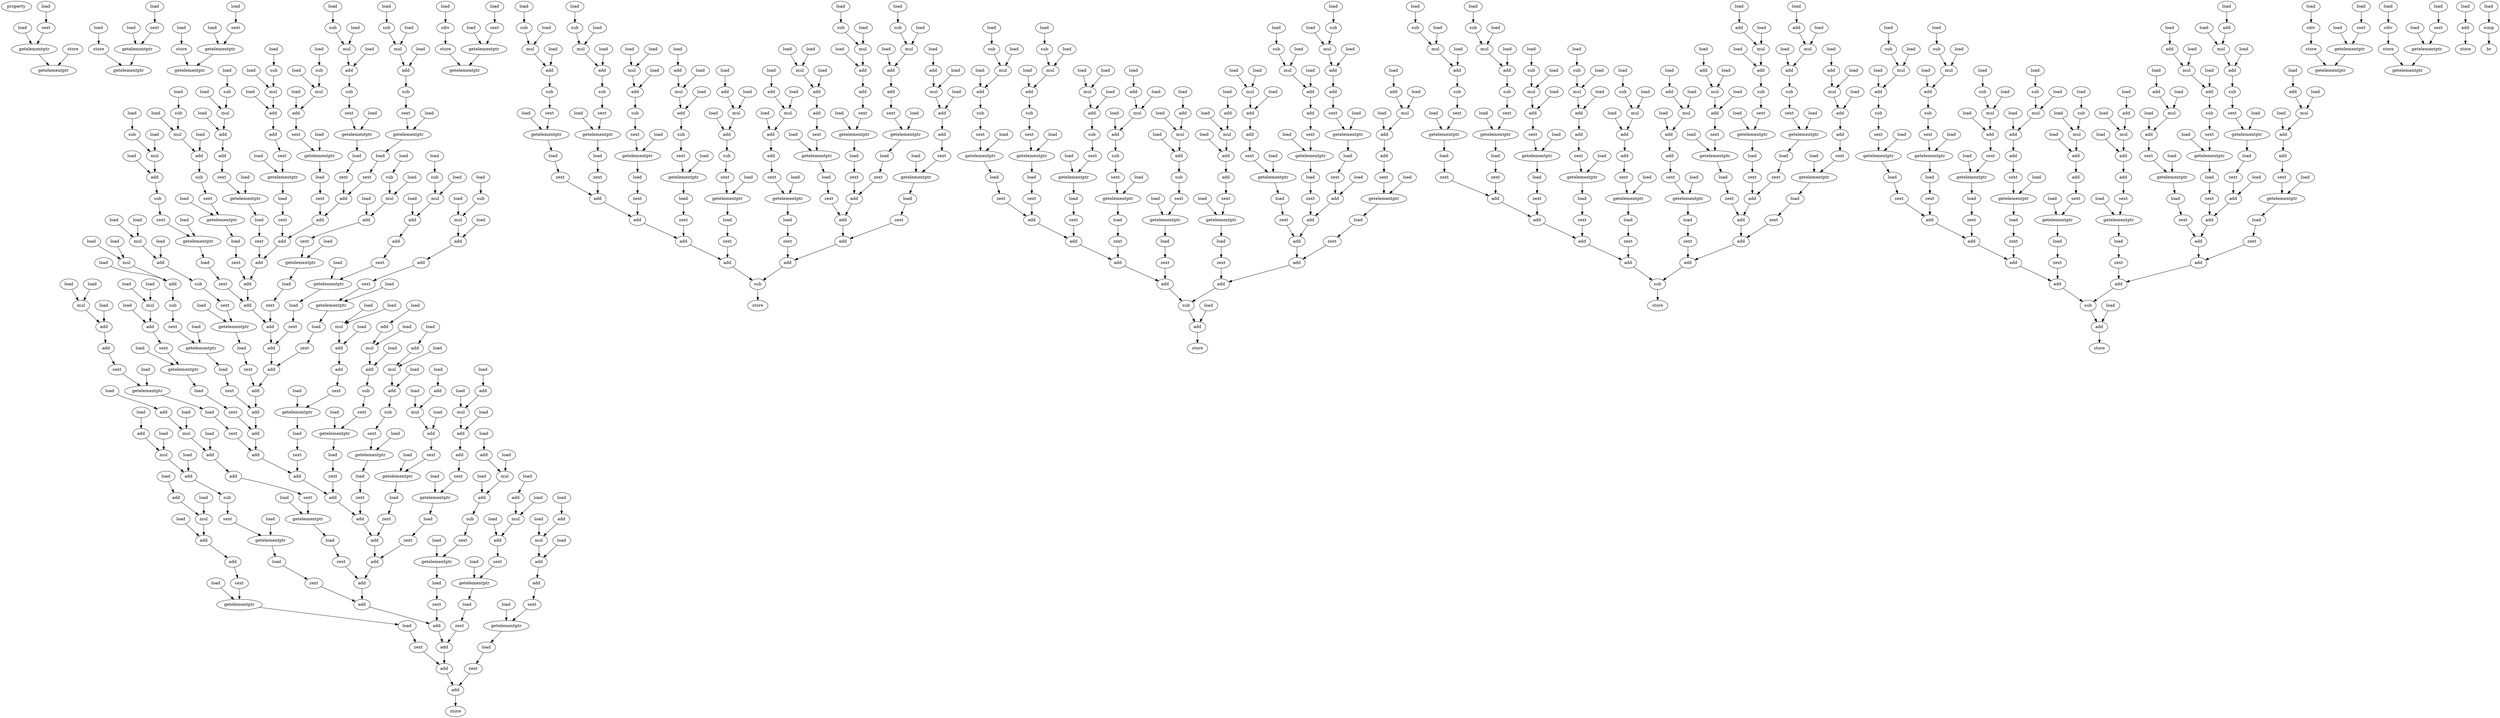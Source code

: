 digraph "DFG for'susan_corners_quick' function, BB 100" {
    node [fontcolor=black]
    property [mul=2,lf=1.5]
    0 [ label = load ];
    1 [ label = load ];
    2 [ label = sext ];
    1 -> 2 [name = 0];
    3 [ label = getelementptr ];
    0 -> 3 [name = 0];
    2 -> 3 [name = 1];
    4 [ label = getelementptr ];
    3 -> 4 [name = 0];
    5 [ label = store ];
    5 -> 4 [name = 1];
    6 [ label = load ];
    7 [ label = load ];
    8 [ label = load ];
    9 [ label = sext ];
    8 -> 9 [name = 0];
    10 [ label = getelementptr ];
    7 -> 10 [name = 0];
    9 -> 10 [name = 1];
    11 [ label = getelementptr ];
    10 -> 11 [name = 0];
    12 [ label = store ];
    6 -> 12 [name = 0];
    12 -> 11 [name = 1];
    13 [ label = load ];
    14 [ label = load ];
    15 [ label = load ];
    16 [ label = sext ];
    15 -> 16 [name = 0];
    17 [ label = getelementptr ];
    14 -> 17 [name = 0];
    16 -> 17 [name = 1];
    18 [ label = getelementptr ];
    17 -> 18 [name = 0];
    19 [ label = store ];
    13 -> 19 [name = 0];
    19 -> 18 [name = 1];
    20 [ label = load ];
    21 [ label = load ];
    22 [ label = sub ];
    21 -> 22 [name = 0];
    23 [ label = load ];
    24 [ label = mul ];
    22 -> 24 [name = 0];
    23 -> 24 [name = 1];
    25 [ label = load ];
    26 [ label = add ];
    24 -> 26 [name = 0];
    25 -> 26 [name = 1];
    27 [ label = sub ];
    26 -> 27 [name = 0];
    28 [ label = sext ];
    27 -> 28 [name = 0];
    29 [ label = getelementptr ];
    20 -> 29 [name = 0];
    28 -> 29 [name = 1];
    30 [ label = load ];
    29 -> 30 [name = 0];
    31 [ label = zext ];
    30 -> 31 [name = 0];
    32 [ label = load ];
    33 [ label = load ];
    34 [ label = sub ];
    33 -> 34 [name = 0];
    35 [ label = load ];
    36 [ label = mul ];
    34 -> 36 [name = 0];
    35 -> 36 [name = 1];
    37 [ label = load ];
    38 [ label = add ];
    36 -> 38 [name = 0];
    37 -> 38 [name = 1];
    39 [ label = sub ];
    38 -> 39 [name = 0];
    40 [ label = sext ];
    39 -> 40 [name = 0];
    41 [ label = getelementptr ];
    32 -> 41 [name = 0];
    40 -> 41 [name = 1];
    42 [ label = load ];
    41 -> 42 [name = 0];
    43 [ label = zext ];
    42 -> 43 [name = 0];
    44 [ label = add ];
    31 -> 44 [name = 0];
    43 -> 44 [name = 1];
    45 [ label = load ];
    46 [ label = load ];
    47 [ label = sub ];
    46 -> 47 [name = 0];
    48 [ label = load ];
    49 [ label = mul ];
    47 -> 49 [name = 0];
    48 -> 49 [name = 1];
    50 [ label = load ];
    51 [ label = add ];
    49 -> 51 [name = 0];
    50 -> 51 [name = 1];
    52 [ label = sext ];
    51 -> 52 [name = 0];
    53 [ label = getelementptr ];
    45 -> 53 [name = 0];
    52 -> 53 [name = 1];
    54 [ label = load ];
    53 -> 54 [name = 0];
    55 [ label = zext ];
    54 -> 55 [name = 0];
    56 [ label = add ];
    44 -> 56 [name = 0];
    55 -> 56 [name = 1];
    57 [ label = load ];
    58 [ label = load ];
    59 [ label = sub ];
    58 -> 59 [name = 0];
    60 [ label = load ];
    61 [ label = mul ];
    59 -> 61 [name = 0];
    60 -> 61 [name = 1];
    62 [ label = load ];
    63 [ label = add ];
    61 -> 63 [name = 0];
    62 -> 63 [name = 1];
    64 [ label = add ];
    63 -> 64 [name = 0];
    65 [ label = sext ];
    64 -> 65 [name = 0];
    66 [ label = getelementptr ];
    57 -> 66 [name = 0];
    65 -> 66 [name = 1];
    67 [ label = load ];
    66 -> 67 [name = 0];
    68 [ label = zext ];
    67 -> 68 [name = 0];
    69 [ label = add ];
    56 -> 69 [name = 0];
    68 -> 69 [name = 1];
    70 [ label = load ];
    71 [ label = load ];
    72 [ label = sub ];
    71 -> 72 [name = 0];
    73 [ label = load ];
    74 [ label = mul ];
    72 -> 74 [name = 0];
    73 -> 74 [name = 1];
    75 [ label = load ];
    76 [ label = add ];
    74 -> 76 [name = 0];
    75 -> 76 [name = 1];
    77 [ label = add ];
    76 -> 77 [name = 0];
    78 [ label = sext ];
    77 -> 78 [name = 0];
    79 [ label = getelementptr ];
    70 -> 79 [name = 0];
    78 -> 79 [name = 1];
    80 [ label = load ];
    79 -> 80 [name = 0];
    81 [ label = zext ];
    80 -> 81 [name = 0];
    82 [ label = add ];
    69 -> 82 [name = 0];
    81 -> 82 [name = 1];
    83 [ label = load ];
    84 [ label = load ];
    85 [ label = sub ];
    84 -> 85 [name = 0];
    86 [ label = load ];
    87 [ label = mul ];
    85 -> 87 [name = 0];
    86 -> 87 [name = 1];
    88 [ label = load ];
    89 [ label = add ];
    87 -> 89 [name = 0];
    88 -> 89 [name = 1];
    90 [ label = sub ];
    89 -> 90 [name = 0];
    91 [ label = sext ];
    90 -> 91 [name = 0];
    92 [ label = getelementptr ];
    83 -> 92 [name = 0];
    91 -> 92 [name = 1];
    93 [ label = load ];
    92 -> 93 [name = 0];
    94 [ label = zext ];
    93 -> 94 [name = 0];
    95 [ label = add ];
    82 -> 95 [name = 0];
    94 -> 95 [name = 1];
    96 [ label = load ];
    97 [ label = load ];
    98 [ label = sub ];
    97 -> 98 [name = 0];
    99 [ label = load ];
    100 [ label = mul ];
    98 -> 100 [name = 0];
    99 -> 100 [name = 1];
    101 [ label = load ];
    102 [ label = add ];
    100 -> 102 [name = 0];
    101 -> 102 [name = 1];
    103 [ label = sub ];
    102 -> 103 [name = 0];
    104 [ label = sext ];
    103 -> 104 [name = 0];
    105 [ label = getelementptr ];
    96 -> 105 [name = 0];
    104 -> 105 [name = 1];
    106 [ label = load ];
    105 -> 106 [name = 0];
    107 [ label = zext ];
    106 -> 107 [name = 0];
    108 [ label = add ];
    95 -> 108 [name = 0];
    107 -> 108 [name = 1];
    109 [ label = load ];
    110 [ label = load ];
    111 [ label = sub ];
    110 -> 111 [name = 0];
    112 [ label = load ];
    113 [ label = mul ];
    111 -> 113 [name = 0];
    112 -> 113 [name = 1];
    114 [ label = load ];
    115 [ label = add ];
    113 -> 115 [name = 0];
    114 -> 115 [name = 1];
    116 [ label = sext ];
    115 -> 116 [name = 0];
    117 [ label = getelementptr ];
    109 -> 117 [name = 0];
    116 -> 117 [name = 1];
    118 [ label = load ];
    117 -> 118 [name = 0];
    119 [ label = zext ];
    118 -> 119 [name = 0];
    120 [ label = add ];
    108 -> 120 [name = 0];
    119 -> 120 [name = 1];
    121 [ label = load ];
    122 [ label = load ];
    123 [ label = sub ];
    122 -> 123 [name = 0];
    124 [ label = load ];
    125 [ label = mul ];
    123 -> 125 [name = 0];
    124 -> 125 [name = 1];
    126 [ label = load ];
    127 [ label = add ];
    125 -> 127 [name = 0];
    126 -> 127 [name = 1];
    128 [ label = add ];
    127 -> 128 [name = 0];
    129 [ label = sext ];
    128 -> 129 [name = 0];
    130 [ label = getelementptr ];
    121 -> 130 [name = 0];
    129 -> 130 [name = 1];
    131 [ label = load ];
    130 -> 131 [name = 0];
    132 [ label = zext ];
    131 -> 132 [name = 0];
    133 [ label = add ];
    120 -> 133 [name = 0];
    132 -> 133 [name = 1];
    134 [ label = load ];
    135 [ label = load ];
    136 [ label = sub ];
    135 -> 136 [name = 0];
    137 [ label = load ];
    138 [ label = mul ];
    136 -> 138 [name = 0];
    137 -> 138 [name = 1];
    139 [ label = load ];
    140 [ label = add ];
    138 -> 140 [name = 0];
    139 -> 140 [name = 1];
    141 [ label = add ];
    140 -> 141 [name = 0];
    142 [ label = sext ];
    141 -> 142 [name = 0];
    143 [ label = getelementptr ];
    134 -> 143 [name = 0];
    142 -> 143 [name = 1];
    144 [ label = load ];
    143 -> 144 [name = 0];
    145 [ label = zext ];
    144 -> 145 [name = 0];
    146 [ label = add ];
    133 -> 146 [name = 0];
    145 -> 146 [name = 1];
    147 [ label = load ];
    148 [ label = load ];
    149 [ label = load ];
    150 [ label = mul ];
    148 -> 150 [name = 0];
    149 -> 150 [name = 1];
    151 [ label = load ];
    152 [ label = add ];
    150 -> 152 [name = 0];
    151 -> 152 [name = 1];
    153 [ label = sub ];
    152 -> 153 [name = 0];
    154 [ label = sext ];
    153 -> 154 [name = 0];
    155 [ label = getelementptr ];
    147 -> 155 [name = 0];
    154 -> 155 [name = 1];
    156 [ label = load ];
    155 -> 156 [name = 0];
    157 [ label = zext ];
    156 -> 157 [name = 0];
    158 [ label = add ];
    146 -> 158 [name = 0];
    157 -> 158 [name = 1];
    159 [ label = load ];
    160 [ label = load ];
    161 [ label = load ];
    162 [ label = mul ];
    160 -> 162 [name = 0];
    161 -> 162 [name = 1];
    163 [ label = load ];
    164 [ label = add ];
    162 -> 164 [name = 0];
    163 -> 164 [name = 1];
    165 [ label = sub ];
    164 -> 165 [name = 0];
    166 [ label = sext ];
    165 -> 166 [name = 0];
    167 [ label = getelementptr ];
    159 -> 167 [name = 0];
    166 -> 167 [name = 1];
    168 [ label = load ];
    167 -> 168 [name = 0];
    169 [ label = zext ];
    168 -> 169 [name = 0];
    170 [ label = add ];
    158 -> 170 [name = 0];
    169 -> 170 [name = 1];
    171 [ label = load ];
    172 [ label = load ];
    173 [ label = load ];
    174 [ label = mul ];
    172 -> 174 [name = 0];
    173 -> 174 [name = 1];
    175 [ label = load ];
    176 [ label = add ];
    174 -> 176 [name = 0];
    175 -> 176 [name = 1];
    177 [ label = sext ];
    176 -> 177 [name = 0];
    178 [ label = getelementptr ];
    171 -> 178 [name = 0];
    177 -> 178 [name = 1];
    179 [ label = load ];
    178 -> 179 [name = 0];
    180 [ label = zext ];
    179 -> 180 [name = 0];
    181 [ label = add ];
    170 -> 181 [name = 0];
    180 -> 181 [name = 1];
    182 [ label = load ];
    183 [ label = load ];
    184 [ label = load ];
    185 [ label = mul ];
    183 -> 185 [name = 0];
    184 -> 185 [name = 1];
    186 [ label = load ];
    187 [ label = add ];
    185 -> 187 [name = 0];
    186 -> 187 [name = 1];
    188 [ label = add ];
    187 -> 188 [name = 0];
    189 [ label = sext ];
    188 -> 189 [name = 0];
    190 [ label = getelementptr ];
    182 -> 190 [name = 0];
    189 -> 190 [name = 1];
    191 [ label = load ];
    190 -> 191 [name = 0];
    192 [ label = zext ];
    191 -> 192 [name = 0];
    193 [ label = add ];
    181 -> 193 [name = 0];
    192 -> 193 [name = 1];
    194 [ label = load ];
    195 [ label = load ];
    196 [ label = load ];
    197 [ label = mul ];
    195 -> 197 [name = 0];
    196 -> 197 [name = 1];
    198 [ label = load ];
    199 [ label = add ];
    197 -> 199 [name = 0];
    198 -> 199 [name = 1];
    200 [ label = add ];
    199 -> 200 [name = 0];
    201 [ label = sext ];
    200 -> 201 [name = 0];
    202 [ label = getelementptr ];
    194 -> 202 [name = 0];
    201 -> 202 [name = 1];
    203 [ label = load ];
    202 -> 203 [name = 0];
    204 [ label = zext ];
    203 -> 204 [name = 0];
    205 [ label = add ];
    193 -> 205 [name = 0];
    204 -> 205 [name = 1];
    206 [ label = load ];
    207 [ label = load ];
    208 [ label = add ];
    207 -> 208 [name = 0];
    209 [ label = load ];
    210 [ label = mul ];
    208 -> 210 [name = 0];
    209 -> 210 [name = 1];
    211 [ label = load ];
    212 [ label = add ];
    210 -> 212 [name = 0];
    211 -> 212 [name = 1];
    213 [ label = sub ];
    212 -> 213 [name = 0];
    214 [ label = sext ];
    213 -> 214 [name = 0];
    215 [ label = getelementptr ];
    206 -> 215 [name = 0];
    214 -> 215 [name = 1];
    216 [ label = load ];
    215 -> 216 [name = 0];
    217 [ label = zext ];
    216 -> 217 [name = 0];
    218 [ label = add ];
    205 -> 218 [name = 0];
    217 -> 218 [name = 1];
    219 [ label = load ];
    220 [ label = load ];
    221 [ label = add ];
    220 -> 221 [name = 0];
    222 [ label = load ];
    223 [ label = mul ];
    221 -> 223 [name = 0];
    222 -> 223 [name = 1];
    224 [ label = load ];
    225 [ label = add ];
    223 -> 225 [name = 0];
    224 -> 225 [name = 1];
    226 [ label = sub ];
    225 -> 226 [name = 0];
    227 [ label = sext ];
    226 -> 227 [name = 0];
    228 [ label = getelementptr ];
    219 -> 228 [name = 0];
    227 -> 228 [name = 1];
    229 [ label = load ];
    228 -> 229 [name = 0];
    230 [ label = zext ];
    229 -> 230 [name = 0];
    231 [ label = add ];
    218 -> 231 [name = 0];
    230 -> 231 [name = 1];
    232 [ label = load ];
    233 [ label = load ];
    234 [ label = add ];
    233 -> 234 [name = 0];
    235 [ label = load ];
    236 [ label = mul ];
    234 -> 236 [name = 0];
    235 -> 236 [name = 1];
    237 [ label = load ];
    238 [ label = add ];
    236 -> 238 [name = 0];
    237 -> 238 [name = 1];
    239 [ label = sext ];
    238 -> 239 [name = 0];
    240 [ label = getelementptr ];
    232 -> 240 [name = 0];
    239 -> 240 [name = 1];
    241 [ label = load ];
    240 -> 241 [name = 0];
    242 [ label = zext ];
    241 -> 242 [name = 0];
    243 [ label = add ];
    231 -> 243 [name = 0];
    242 -> 243 [name = 1];
    244 [ label = load ];
    245 [ label = load ];
    246 [ label = add ];
    245 -> 246 [name = 0];
    247 [ label = load ];
    248 [ label = mul ];
    246 -> 248 [name = 0];
    247 -> 248 [name = 1];
    249 [ label = load ];
    250 [ label = add ];
    248 -> 250 [name = 0];
    249 -> 250 [name = 1];
    251 [ label = add ];
    250 -> 251 [name = 0];
    252 [ label = sext ];
    251 -> 252 [name = 0];
    253 [ label = getelementptr ];
    244 -> 253 [name = 0];
    252 -> 253 [name = 1];
    254 [ label = load ];
    253 -> 254 [name = 0];
    255 [ label = zext ];
    254 -> 255 [name = 0];
    256 [ label = add ];
    243 -> 256 [name = 0];
    255 -> 256 [name = 1];
    257 [ label = load ];
    258 [ label = load ];
    259 [ label = add ];
    258 -> 259 [name = 0];
    260 [ label = load ];
    261 [ label = mul ];
    259 -> 261 [name = 0];
    260 -> 261 [name = 1];
    262 [ label = load ];
    263 [ label = add ];
    261 -> 263 [name = 0];
    262 -> 263 [name = 1];
    264 [ label = add ];
    263 -> 264 [name = 0];
    265 [ label = sext ];
    264 -> 265 [name = 0];
    266 [ label = getelementptr ];
    257 -> 266 [name = 0];
    265 -> 266 [name = 1];
    267 [ label = load ];
    266 -> 267 [name = 0];
    268 [ label = zext ];
    267 -> 268 [name = 0];
    269 [ label = add ];
    256 -> 269 [name = 0];
    268 -> 269 [name = 1];
    270 [ label = load ];
    271 [ label = load ];
    272 [ label = add ];
    271 -> 272 [name = 0];
    273 [ label = load ];
    274 [ label = mul ];
    272 -> 274 [name = 0];
    273 -> 274 [name = 1];
    275 [ label = load ];
    276 [ label = add ];
    274 -> 276 [name = 0];
    275 -> 276 [name = 1];
    277 [ label = sub ];
    276 -> 277 [name = 0];
    278 [ label = sext ];
    277 -> 278 [name = 0];
    279 [ label = getelementptr ];
    270 -> 279 [name = 0];
    278 -> 279 [name = 1];
    280 [ label = load ];
    279 -> 280 [name = 0];
    281 [ label = zext ];
    280 -> 281 [name = 0];
    282 [ label = add ];
    269 -> 282 [name = 0];
    281 -> 282 [name = 1];
    283 [ label = load ];
    284 [ label = load ];
    285 [ label = add ];
    284 -> 285 [name = 0];
    286 [ label = load ];
    287 [ label = mul ];
    285 -> 287 [name = 0];
    286 -> 287 [name = 1];
    288 [ label = load ];
    289 [ label = add ];
    287 -> 289 [name = 0];
    288 -> 289 [name = 1];
    290 [ label = sub ];
    289 -> 290 [name = 0];
    291 [ label = sext ];
    290 -> 291 [name = 0];
    292 [ label = getelementptr ];
    283 -> 292 [name = 0];
    291 -> 292 [name = 1];
    293 [ label = load ];
    292 -> 293 [name = 0];
    294 [ label = zext ];
    293 -> 294 [name = 0];
    295 [ label = add ];
    282 -> 295 [name = 0];
    294 -> 295 [name = 1];
    296 [ label = load ];
    297 [ label = load ];
    298 [ label = add ];
    297 -> 298 [name = 0];
    299 [ label = load ];
    300 [ label = mul ];
    298 -> 300 [name = 0];
    299 -> 300 [name = 1];
    301 [ label = load ];
    302 [ label = add ];
    300 -> 302 [name = 0];
    301 -> 302 [name = 1];
    303 [ label = sext ];
    302 -> 303 [name = 0];
    304 [ label = getelementptr ];
    296 -> 304 [name = 0];
    303 -> 304 [name = 1];
    305 [ label = load ];
    304 -> 305 [name = 0];
    306 [ label = zext ];
    305 -> 306 [name = 0];
    307 [ label = add ];
    295 -> 307 [name = 0];
    306 -> 307 [name = 1];
    308 [ label = load ];
    309 [ label = load ];
    310 [ label = add ];
    309 -> 310 [name = 0];
    311 [ label = load ];
    312 [ label = mul ];
    310 -> 312 [name = 0];
    311 -> 312 [name = 1];
    313 [ label = load ];
    314 [ label = add ];
    312 -> 314 [name = 0];
    313 -> 314 [name = 1];
    315 [ label = add ];
    314 -> 315 [name = 0];
    316 [ label = sext ];
    315 -> 316 [name = 0];
    317 [ label = getelementptr ];
    308 -> 317 [name = 0];
    316 -> 317 [name = 1];
    318 [ label = load ];
    317 -> 318 [name = 0];
    319 [ label = zext ];
    318 -> 319 [name = 0];
    320 [ label = add ];
    307 -> 320 [name = 0];
    319 -> 320 [name = 1];
    321 [ label = load ];
    322 [ label = load ];
    323 [ label = add ];
    322 -> 323 [name = 0];
    324 [ label = load ];
    325 [ label = mul ];
    323 -> 325 [name = 0];
    324 -> 325 [name = 1];
    326 [ label = load ];
    327 [ label = add ];
    325 -> 327 [name = 0];
    326 -> 327 [name = 1];
    328 [ label = add ];
    327 -> 328 [name = 0];
    329 [ label = sext ];
    328 -> 329 [name = 0];
    330 [ label = getelementptr ];
    321 -> 330 [name = 0];
    329 -> 330 [name = 1];
    331 [ label = load ];
    330 -> 331 [name = 0];
    332 [ label = zext ];
    331 -> 332 [name = 0];
    333 [ label = add ];
    320 -> 333 [name = 0];
    332 -> 333 [name = 1];
    334 [ label = store ];
    333 -> 334 [name = 0];
    335 [ label = load ];
    336 [ label = sdiv ];
    335 -> 336 [name = 0];
    337 [ label = load ];
    338 [ label = load ];
    339 [ label = sext ];
    338 -> 339 [name = 0];
    340 [ label = getelementptr ];
    337 -> 340 [name = 0];
    339 -> 340 [name = 1];
    341 [ label = getelementptr ];
    340 -> 341 [name = 0];
    342 [ label = store ];
    336 -> 342 [name = 0];
    342 -> 341 [name = 1];
    343 [ label = load ];
    344 [ label = load ];
    345 [ label = sub ];
    344 -> 345 [name = 0];
    346 [ label = load ];
    347 [ label = mul ];
    345 -> 347 [name = 0];
    346 -> 347 [name = 1];
    348 [ label = load ];
    349 [ label = add ];
    347 -> 349 [name = 0];
    348 -> 349 [name = 1];
    350 [ label = add ];
    349 -> 350 [name = 0];
    351 [ label = sext ];
    350 -> 351 [name = 0];
    352 [ label = getelementptr ];
    343 -> 352 [name = 0];
    351 -> 352 [name = 1];
    353 [ label = load ];
    352 -> 353 [name = 0];
    354 [ label = zext ];
    353 -> 354 [name = 0];
    355 [ label = load ];
    356 [ label = load ];
    357 [ label = sub ];
    356 -> 357 [name = 0];
    358 [ label = load ];
    359 [ label = mul ];
    357 -> 359 [name = 0];
    358 -> 359 [name = 1];
    360 [ label = load ];
    361 [ label = add ];
    359 -> 361 [name = 0];
    360 -> 361 [name = 1];
    362 [ label = add ];
    361 -> 362 [name = 0];
    363 [ label = sext ];
    362 -> 363 [name = 0];
    364 [ label = getelementptr ];
    355 -> 364 [name = 0];
    363 -> 364 [name = 1];
    365 [ label = load ];
    364 -> 365 [name = 0];
    366 [ label = zext ];
    365 -> 366 [name = 0];
    367 [ label = add ];
    354 -> 367 [name = 0];
    366 -> 367 [name = 1];
    368 [ label = load ];
    369 [ label = load ];
    370 [ label = load ];
    371 [ label = mul ];
    369 -> 371 [name = 0];
    370 -> 371 [name = 1];
    372 [ label = load ];
    373 [ label = add ];
    371 -> 373 [name = 0];
    372 -> 373 [name = 1];
    374 [ label = add ];
    373 -> 374 [name = 0];
    375 [ label = sext ];
    374 -> 375 [name = 0];
    376 [ label = getelementptr ];
    368 -> 376 [name = 0];
    375 -> 376 [name = 1];
    377 [ label = load ];
    376 -> 377 [name = 0];
    378 [ label = zext ];
    377 -> 378 [name = 0];
    379 [ label = add ];
    367 -> 379 [name = 0];
    378 -> 379 [name = 1];
    380 [ label = load ];
    381 [ label = load ];
    382 [ label = add ];
    381 -> 382 [name = 0];
    383 [ label = load ];
    384 [ label = mul ];
    382 -> 384 [name = 0];
    383 -> 384 [name = 1];
    385 [ label = load ];
    386 [ label = add ];
    384 -> 386 [name = 0];
    385 -> 386 [name = 1];
    387 [ label = add ];
    386 -> 387 [name = 0];
    388 [ label = sext ];
    387 -> 388 [name = 0];
    389 [ label = getelementptr ];
    380 -> 389 [name = 0];
    388 -> 389 [name = 1];
    390 [ label = load ];
    389 -> 390 [name = 0];
    391 [ label = zext ];
    390 -> 391 [name = 0];
    392 [ label = add ];
    379 -> 392 [name = 0];
    391 -> 392 [name = 1];
    393 [ label = load ];
    394 [ label = load ];
    395 [ label = add ];
    394 -> 395 [name = 0];
    396 [ label = load ];
    397 [ label = mul ];
    395 -> 397 [name = 0];
    396 -> 397 [name = 1];
    398 [ label = load ];
    399 [ label = add ];
    397 -> 399 [name = 0];
    398 -> 399 [name = 1];
    400 [ label = add ];
    399 -> 400 [name = 0];
    401 [ label = sext ];
    400 -> 401 [name = 0];
    402 [ label = getelementptr ];
    393 -> 402 [name = 0];
    401 -> 402 [name = 1];
    403 [ label = load ];
    402 -> 403 [name = 0];
    404 [ label = zext ];
    403 -> 404 [name = 0];
    405 [ label = add ];
    392 -> 405 [name = 0];
    404 -> 405 [name = 1];
    406 [ label = load ];
    407 [ label = load ];
    408 [ label = sub ];
    407 -> 408 [name = 0];
    409 [ label = load ];
    410 [ label = mul ];
    408 -> 410 [name = 0];
    409 -> 410 [name = 1];
    411 [ label = load ];
    412 [ label = add ];
    410 -> 412 [name = 0];
    411 -> 412 [name = 1];
    413 [ label = sub ];
    412 -> 413 [name = 0];
    414 [ label = sext ];
    413 -> 414 [name = 0];
    415 [ label = getelementptr ];
    406 -> 415 [name = 0];
    414 -> 415 [name = 1];
    416 [ label = load ];
    415 -> 416 [name = 0];
    417 [ label = zext ];
    416 -> 417 [name = 0];
    418 [ label = load ];
    419 [ label = load ];
    420 [ label = sub ];
    419 -> 420 [name = 0];
    421 [ label = load ];
    422 [ label = mul ];
    420 -> 422 [name = 0];
    421 -> 422 [name = 1];
    423 [ label = load ];
    424 [ label = add ];
    422 -> 424 [name = 0];
    423 -> 424 [name = 1];
    425 [ label = sub ];
    424 -> 425 [name = 0];
    426 [ label = sext ];
    425 -> 426 [name = 0];
    427 [ label = getelementptr ];
    418 -> 427 [name = 0];
    426 -> 427 [name = 1];
    428 [ label = load ];
    427 -> 428 [name = 0];
    429 [ label = zext ];
    428 -> 429 [name = 0];
    430 [ label = add ];
    417 -> 430 [name = 0];
    429 -> 430 [name = 1];
    431 [ label = load ];
    432 [ label = load ];
    433 [ label = load ];
    434 [ label = mul ];
    432 -> 434 [name = 0];
    433 -> 434 [name = 1];
    435 [ label = load ];
    436 [ label = add ];
    434 -> 436 [name = 0];
    435 -> 436 [name = 1];
    437 [ label = sub ];
    436 -> 437 [name = 0];
    438 [ label = sext ];
    437 -> 438 [name = 0];
    439 [ label = getelementptr ];
    431 -> 439 [name = 0];
    438 -> 439 [name = 1];
    440 [ label = load ];
    439 -> 440 [name = 0];
    441 [ label = zext ];
    440 -> 441 [name = 0];
    442 [ label = add ];
    430 -> 442 [name = 0];
    441 -> 442 [name = 1];
    443 [ label = load ];
    444 [ label = load ];
    445 [ label = add ];
    444 -> 445 [name = 0];
    446 [ label = load ];
    447 [ label = mul ];
    445 -> 447 [name = 0];
    446 -> 447 [name = 1];
    448 [ label = load ];
    449 [ label = add ];
    447 -> 449 [name = 0];
    448 -> 449 [name = 1];
    450 [ label = sub ];
    449 -> 450 [name = 0];
    451 [ label = sext ];
    450 -> 451 [name = 0];
    452 [ label = getelementptr ];
    443 -> 452 [name = 0];
    451 -> 452 [name = 1];
    453 [ label = load ];
    452 -> 453 [name = 0];
    454 [ label = zext ];
    453 -> 454 [name = 0];
    455 [ label = add ];
    442 -> 455 [name = 0];
    454 -> 455 [name = 1];
    456 [ label = load ];
    457 [ label = load ];
    458 [ label = add ];
    457 -> 458 [name = 0];
    459 [ label = load ];
    460 [ label = mul ];
    458 -> 460 [name = 0];
    459 -> 460 [name = 1];
    461 [ label = load ];
    462 [ label = add ];
    460 -> 462 [name = 0];
    461 -> 462 [name = 1];
    463 [ label = sub ];
    462 -> 463 [name = 0];
    464 [ label = sext ];
    463 -> 464 [name = 0];
    465 [ label = getelementptr ];
    456 -> 465 [name = 0];
    464 -> 465 [name = 1];
    466 [ label = load ];
    465 -> 466 [name = 0];
    467 [ label = zext ];
    466 -> 467 [name = 0];
    468 [ label = add ];
    455 -> 468 [name = 0];
    467 -> 468 [name = 1];
    469 [ label = sub ];
    405 -> 469 [name = 0];
    468 -> 469 [name = 1];
    470 [ label = store ];
    469 -> 470 [name = 0];
    471 [ label = load ];
    472 [ label = load ];
    473 [ label = load ];
    474 [ label = sub ];
    473 -> 474 [name = 0];
    475 [ label = load ];
    476 [ label = mul ];
    474 -> 476 [name = 0];
    475 -> 476 [name = 1];
    477 [ label = load ];
    478 [ label = add ];
    476 -> 478 [name = 0];
    477 -> 478 [name = 1];
    479 [ label = add ];
    478 -> 479 [name = 0];
    480 [ label = sext ];
    479 -> 480 [name = 0];
    481 [ label = getelementptr ];
    472 -> 481 [name = 0];
    480 -> 481 [name = 1];
    482 [ label = load ];
    481 -> 482 [name = 0];
    483 [ label = zext ];
    482 -> 483 [name = 0];
    484 [ label = add ];
    471 -> 484 [name = 0];
    483 -> 484 [name = 1];
    485 [ label = load ];
    486 [ label = load ];
    487 [ label = sub ];
    486 -> 487 [name = 0];
    488 [ label = load ];
    489 [ label = mul ];
    487 -> 489 [name = 0];
    488 -> 489 [name = 1];
    490 [ label = load ];
    491 [ label = add ];
    489 -> 491 [name = 0];
    490 -> 491 [name = 1];
    492 [ label = add ];
    491 -> 492 [name = 0];
    493 [ label = sext ];
    492 -> 493 [name = 0];
    494 [ label = getelementptr ];
    485 -> 494 [name = 0];
    493 -> 494 [name = 1];
    495 [ label = load ];
    494 -> 495 [name = 0];
    496 [ label = zext ];
    495 -> 496 [name = 0];
    497 [ label = add ];
    484 -> 497 [name = 0];
    496 -> 497 [name = 1];
    498 [ label = load ];
    499 [ label = load ];
    500 [ label = load ];
    501 [ label = mul ];
    499 -> 501 [name = 0];
    500 -> 501 [name = 1];
    502 [ label = load ];
    503 [ label = add ];
    501 -> 503 [name = 0];
    502 -> 503 [name = 1];
    504 [ label = add ];
    503 -> 504 [name = 0];
    505 [ label = sext ];
    504 -> 505 [name = 0];
    506 [ label = getelementptr ];
    498 -> 506 [name = 0];
    505 -> 506 [name = 1];
    507 [ label = load ];
    506 -> 507 [name = 0];
    508 [ label = zext ];
    507 -> 508 [name = 0];
    509 [ label = add ];
    497 -> 509 [name = 0];
    508 -> 509 [name = 1];
    510 [ label = load ];
    511 [ label = load ];
    512 [ label = add ];
    511 -> 512 [name = 0];
    513 [ label = load ];
    514 [ label = mul ];
    512 -> 514 [name = 0];
    513 -> 514 [name = 1];
    515 [ label = load ];
    516 [ label = add ];
    514 -> 516 [name = 0];
    515 -> 516 [name = 1];
    517 [ label = add ];
    516 -> 517 [name = 0];
    518 [ label = sext ];
    517 -> 518 [name = 0];
    519 [ label = getelementptr ];
    510 -> 519 [name = 0];
    518 -> 519 [name = 1];
    520 [ label = load ];
    519 -> 520 [name = 0];
    521 [ label = zext ];
    520 -> 521 [name = 0];
    522 [ label = add ];
    509 -> 522 [name = 0];
    521 -> 522 [name = 1];
    523 [ label = load ];
    524 [ label = load ];
    525 [ label = add ];
    524 -> 525 [name = 0];
    526 [ label = load ];
    527 [ label = mul ];
    525 -> 527 [name = 0];
    526 -> 527 [name = 1];
    528 [ label = load ];
    529 [ label = add ];
    527 -> 529 [name = 0];
    528 -> 529 [name = 1];
    530 [ label = add ];
    529 -> 530 [name = 0];
    531 [ label = sext ];
    530 -> 531 [name = 0];
    532 [ label = getelementptr ];
    523 -> 532 [name = 0];
    531 -> 532 [name = 1];
    533 [ label = load ];
    532 -> 533 [name = 0];
    534 [ label = zext ];
    533 -> 534 [name = 0];
    535 [ label = add ];
    522 -> 535 [name = 0];
    534 -> 535 [name = 1];
    536 [ label = load ];
    537 [ label = load ];
    538 [ label = sub ];
    537 -> 538 [name = 0];
    539 [ label = load ];
    540 [ label = mul ];
    538 -> 540 [name = 0];
    539 -> 540 [name = 1];
    541 [ label = load ];
    542 [ label = add ];
    540 -> 542 [name = 0];
    541 -> 542 [name = 1];
    543 [ label = sub ];
    542 -> 543 [name = 0];
    544 [ label = sext ];
    543 -> 544 [name = 0];
    545 [ label = getelementptr ];
    536 -> 545 [name = 0];
    544 -> 545 [name = 1];
    546 [ label = load ];
    545 -> 546 [name = 0];
    547 [ label = zext ];
    546 -> 547 [name = 0];
    548 [ label = load ];
    549 [ label = load ];
    550 [ label = sub ];
    549 -> 550 [name = 0];
    551 [ label = load ];
    552 [ label = mul ];
    550 -> 552 [name = 0];
    551 -> 552 [name = 1];
    553 [ label = load ];
    554 [ label = add ];
    552 -> 554 [name = 0];
    553 -> 554 [name = 1];
    555 [ label = sub ];
    554 -> 555 [name = 0];
    556 [ label = sext ];
    555 -> 556 [name = 0];
    557 [ label = getelementptr ];
    548 -> 557 [name = 0];
    556 -> 557 [name = 1];
    558 [ label = load ];
    557 -> 558 [name = 0];
    559 [ label = zext ];
    558 -> 559 [name = 0];
    560 [ label = add ];
    547 -> 560 [name = 0];
    559 -> 560 [name = 1];
    561 [ label = load ];
    562 [ label = load ];
    563 [ label = load ];
    564 [ label = mul ];
    562 -> 564 [name = 0];
    563 -> 564 [name = 1];
    565 [ label = load ];
    566 [ label = add ];
    564 -> 566 [name = 0];
    565 -> 566 [name = 1];
    567 [ label = sub ];
    566 -> 567 [name = 0];
    568 [ label = sext ];
    567 -> 568 [name = 0];
    569 [ label = getelementptr ];
    561 -> 569 [name = 0];
    568 -> 569 [name = 1];
    570 [ label = load ];
    569 -> 570 [name = 0];
    571 [ label = zext ];
    570 -> 571 [name = 0];
    572 [ label = add ];
    560 -> 572 [name = 0];
    571 -> 572 [name = 1];
    573 [ label = load ];
    574 [ label = load ];
    575 [ label = add ];
    574 -> 575 [name = 0];
    576 [ label = load ];
    577 [ label = mul ];
    575 -> 577 [name = 0];
    576 -> 577 [name = 1];
    578 [ label = load ];
    579 [ label = add ];
    577 -> 579 [name = 0];
    578 -> 579 [name = 1];
    580 [ label = sub ];
    579 -> 580 [name = 0];
    581 [ label = sext ];
    580 -> 581 [name = 0];
    582 [ label = getelementptr ];
    573 -> 582 [name = 0];
    581 -> 582 [name = 1];
    583 [ label = load ];
    582 -> 583 [name = 0];
    584 [ label = zext ];
    583 -> 584 [name = 0];
    585 [ label = add ];
    572 -> 585 [name = 0];
    584 -> 585 [name = 1];
    586 [ label = load ];
    587 [ label = load ];
    588 [ label = add ];
    587 -> 588 [name = 0];
    589 [ label = load ];
    590 [ label = mul ];
    588 -> 590 [name = 0];
    589 -> 590 [name = 1];
    591 [ label = load ];
    592 [ label = add ];
    590 -> 592 [name = 0];
    591 -> 592 [name = 1];
    593 [ label = sub ];
    592 -> 593 [name = 0];
    594 [ label = sext ];
    593 -> 594 [name = 0];
    595 [ label = getelementptr ];
    586 -> 595 [name = 0];
    594 -> 595 [name = 1];
    596 [ label = load ];
    595 -> 596 [name = 0];
    597 [ label = zext ];
    596 -> 597 [name = 0];
    598 [ label = add ];
    585 -> 598 [name = 0];
    597 -> 598 [name = 1];
    599 [ label = sub ];
    535 -> 599 [name = 0];
    598 -> 599 [name = 1];
    600 [ label = load ];
    601 [ label = add ];
    600 -> 601 [name = 0];
    599 -> 601 [name = 1];
    602 [ label = store ];
    601 -> 602 [name = 0];
    603 [ label = load ];
    604 [ label = load ];
    605 [ label = add ];
    604 -> 605 [name = 0];
    606 [ label = load ];
    607 [ label = mul ];
    605 -> 607 [name = 0];
    606 -> 607 [name = 1];
    608 [ label = load ];
    609 [ label = add ];
    607 -> 609 [name = 0];
    608 -> 609 [name = 1];
    610 [ label = sub ];
    609 -> 610 [name = 0];
    611 [ label = sext ];
    610 -> 611 [name = 0];
    612 [ label = getelementptr ];
    603 -> 612 [name = 0];
    611 -> 612 [name = 1];
    613 [ label = load ];
    612 -> 613 [name = 0];
    614 [ label = zext ];
    613 -> 614 [name = 0];
    615 [ label = load ];
    616 [ label = load ];
    617 [ label = add ];
    616 -> 617 [name = 0];
    618 [ label = load ];
    619 [ label = mul ];
    617 -> 619 [name = 0];
    618 -> 619 [name = 1];
    620 [ label = load ];
    621 [ label = add ];
    619 -> 621 [name = 0];
    620 -> 621 [name = 1];
    622 [ label = sub ];
    621 -> 622 [name = 0];
    623 [ label = sext ];
    622 -> 623 [name = 0];
    624 [ label = getelementptr ];
    615 -> 624 [name = 0];
    623 -> 624 [name = 1];
    625 [ label = load ];
    624 -> 625 [name = 0];
    626 [ label = zext ];
    625 -> 626 [name = 0];
    627 [ label = add ];
    614 -> 627 [name = 0];
    626 -> 627 [name = 1];
    628 [ label = load ];
    629 [ label = load ];
    630 [ label = add ];
    629 -> 630 [name = 0];
    631 [ label = load ];
    632 [ label = mul ];
    630 -> 632 [name = 0];
    631 -> 632 [name = 1];
    633 [ label = load ];
    634 [ label = add ];
    632 -> 634 [name = 0];
    633 -> 634 [name = 1];
    635 [ label = sext ];
    634 -> 635 [name = 0];
    636 [ label = getelementptr ];
    628 -> 636 [name = 0];
    635 -> 636 [name = 1];
    637 [ label = load ];
    636 -> 637 [name = 0];
    638 [ label = zext ];
    637 -> 638 [name = 0];
    639 [ label = add ];
    627 -> 639 [name = 0];
    638 -> 639 [name = 1];
    640 [ label = load ];
    641 [ label = load ];
    642 [ label = add ];
    641 -> 642 [name = 0];
    643 [ label = load ];
    644 [ label = mul ];
    642 -> 644 [name = 0];
    643 -> 644 [name = 1];
    645 [ label = load ];
    646 [ label = add ];
    644 -> 646 [name = 0];
    645 -> 646 [name = 1];
    647 [ label = add ];
    646 -> 647 [name = 0];
    648 [ label = sext ];
    647 -> 648 [name = 0];
    649 [ label = getelementptr ];
    640 -> 649 [name = 0];
    648 -> 649 [name = 1];
    650 [ label = load ];
    649 -> 650 [name = 0];
    651 [ label = zext ];
    650 -> 651 [name = 0];
    652 [ label = add ];
    639 -> 652 [name = 0];
    651 -> 652 [name = 1];
    653 [ label = load ];
    654 [ label = load ];
    655 [ label = add ];
    654 -> 655 [name = 0];
    656 [ label = load ];
    657 [ label = mul ];
    655 -> 657 [name = 0];
    656 -> 657 [name = 1];
    658 [ label = load ];
    659 [ label = add ];
    657 -> 659 [name = 0];
    658 -> 659 [name = 1];
    660 [ label = add ];
    659 -> 660 [name = 0];
    661 [ label = sext ];
    660 -> 661 [name = 0];
    662 [ label = getelementptr ];
    653 -> 662 [name = 0];
    661 -> 662 [name = 1];
    663 [ label = load ];
    662 -> 663 [name = 0];
    664 [ label = zext ];
    663 -> 664 [name = 0];
    665 [ label = add ];
    652 -> 665 [name = 0];
    664 -> 665 [name = 1];
    666 [ label = load ];
    667 [ label = load ];
    668 [ label = sub ];
    667 -> 668 [name = 0];
    669 [ label = load ];
    670 [ label = mul ];
    668 -> 670 [name = 0];
    669 -> 670 [name = 1];
    671 [ label = load ];
    672 [ label = add ];
    670 -> 672 [name = 0];
    671 -> 672 [name = 1];
    673 [ label = sub ];
    672 -> 673 [name = 0];
    674 [ label = sext ];
    673 -> 674 [name = 0];
    675 [ label = getelementptr ];
    666 -> 675 [name = 0];
    674 -> 675 [name = 1];
    676 [ label = load ];
    675 -> 676 [name = 0];
    677 [ label = zext ];
    676 -> 677 [name = 0];
    678 [ label = load ];
    679 [ label = load ];
    680 [ label = sub ];
    679 -> 680 [name = 0];
    681 [ label = load ];
    682 [ label = mul ];
    680 -> 682 [name = 0];
    681 -> 682 [name = 1];
    683 [ label = load ];
    684 [ label = add ];
    682 -> 684 [name = 0];
    683 -> 684 [name = 1];
    685 [ label = sub ];
    684 -> 685 [name = 0];
    686 [ label = sext ];
    685 -> 686 [name = 0];
    687 [ label = getelementptr ];
    678 -> 687 [name = 0];
    686 -> 687 [name = 1];
    688 [ label = load ];
    687 -> 688 [name = 0];
    689 [ label = zext ];
    688 -> 689 [name = 0];
    690 [ label = add ];
    677 -> 690 [name = 0];
    689 -> 690 [name = 1];
    691 [ label = load ];
    692 [ label = load ];
    693 [ label = sub ];
    692 -> 693 [name = 0];
    694 [ label = load ];
    695 [ label = mul ];
    693 -> 695 [name = 0];
    694 -> 695 [name = 1];
    696 [ label = load ];
    697 [ label = add ];
    695 -> 697 [name = 0];
    696 -> 697 [name = 1];
    698 [ label = sext ];
    697 -> 698 [name = 0];
    699 [ label = getelementptr ];
    691 -> 699 [name = 0];
    698 -> 699 [name = 1];
    700 [ label = load ];
    699 -> 700 [name = 0];
    701 [ label = zext ];
    700 -> 701 [name = 0];
    702 [ label = add ];
    690 -> 702 [name = 0];
    701 -> 702 [name = 1];
    703 [ label = load ];
    704 [ label = load ];
    705 [ label = sub ];
    704 -> 705 [name = 0];
    706 [ label = load ];
    707 [ label = mul ];
    705 -> 707 [name = 0];
    706 -> 707 [name = 1];
    708 [ label = load ];
    709 [ label = add ];
    707 -> 709 [name = 0];
    708 -> 709 [name = 1];
    710 [ label = add ];
    709 -> 710 [name = 0];
    711 [ label = sext ];
    710 -> 711 [name = 0];
    712 [ label = getelementptr ];
    703 -> 712 [name = 0];
    711 -> 712 [name = 1];
    713 [ label = load ];
    712 -> 713 [name = 0];
    714 [ label = zext ];
    713 -> 714 [name = 0];
    715 [ label = add ];
    702 -> 715 [name = 0];
    714 -> 715 [name = 1];
    716 [ label = load ];
    717 [ label = load ];
    718 [ label = sub ];
    717 -> 718 [name = 0];
    719 [ label = load ];
    720 [ label = mul ];
    718 -> 720 [name = 0];
    719 -> 720 [name = 1];
    721 [ label = load ];
    722 [ label = add ];
    720 -> 722 [name = 0];
    721 -> 722 [name = 1];
    723 [ label = add ];
    722 -> 723 [name = 0];
    724 [ label = sext ];
    723 -> 724 [name = 0];
    725 [ label = getelementptr ];
    716 -> 725 [name = 0];
    724 -> 725 [name = 1];
    726 [ label = load ];
    725 -> 726 [name = 0];
    727 [ label = zext ];
    726 -> 727 [name = 0];
    728 [ label = add ];
    715 -> 728 [name = 0];
    727 -> 728 [name = 1];
    729 [ label = sub ];
    665 -> 729 [name = 0];
    728 -> 729 [name = 1];
    730 [ label = store ];
    729 -> 730 [name = 0];
    731 [ label = load ];
    732 [ label = load ];
    733 [ label = load ];
    734 [ label = add ];
    733 -> 734 [name = 0];
    735 [ label = load ];
    736 [ label = mul ];
    734 -> 736 [name = 0];
    735 -> 736 [name = 1];
    737 [ label = load ];
    738 [ label = add ];
    736 -> 738 [name = 0];
    737 -> 738 [name = 1];
    739 [ label = sub ];
    738 -> 739 [name = 0];
    740 [ label = sext ];
    739 -> 740 [name = 0];
    741 [ label = getelementptr ];
    732 -> 741 [name = 0];
    740 -> 741 [name = 1];
    742 [ label = load ];
    741 -> 742 [name = 0];
    743 [ label = zext ];
    742 -> 743 [name = 0];
    744 [ label = add ];
    731 -> 744 [name = 0];
    743 -> 744 [name = 1];
    745 [ label = load ];
    746 [ label = load ];
    747 [ label = add ];
    746 -> 747 [name = 0];
    748 [ label = load ];
    749 [ label = mul ];
    747 -> 749 [name = 0];
    748 -> 749 [name = 1];
    750 [ label = load ];
    751 [ label = add ];
    749 -> 751 [name = 0];
    750 -> 751 [name = 1];
    752 [ label = sub ];
    751 -> 752 [name = 0];
    753 [ label = sext ];
    752 -> 753 [name = 0];
    754 [ label = getelementptr ];
    745 -> 754 [name = 0];
    753 -> 754 [name = 1];
    755 [ label = load ];
    754 -> 755 [name = 0];
    756 [ label = zext ];
    755 -> 756 [name = 0];
    757 [ label = add ];
    744 -> 757 [name = 0];
    756 -> 757 [name = 1];
    758 [ label = load ];
    759 [ label = load ];
    760 [ label = add ];
    759 -> 760 [name = 0];
    761 [ label = load ];
    762 [ label = mul ];
    760 -> 762 [name = 0];
    761 -> 762 [name = 1];
    763 [ label = load ];
    764 [ label = add ];
    762 -> 764 [name = 0];
    763 -> 764 [name = 1];
    765 [ label = sext ];
    764 -> 765 [name = 0];
    766 [ label = getelementptr ];
    758 -> 766 [name = 0];
    765 -> 766 [name = 1];
    767 [ label = load ];
    766 -> 767 [name = 0];
    768 [ label = zext ];
    767 -> 768 [name = 0];
    769 [ label = add ];
    757 -> 769 [name = 0];
    768 -> 769 [name = 1];
    770 [ label = load ];
    771 [ label = load ];
    772 [ label = add ];
    771 -> 772 [name = 0];
    773 [ label = load ];
    774 [ label = mul ];
    772 -> 774 [name = 0];
    773 -> 774 [name = 1];
    775 [ label = load ];
    776 [ label = add ];
    774 -> 776 [name = 0];
    775 -> 776 [name = 1];
    777 [ label = add ];
    776 -> 777 [name = 0];
    778 [ label = sext ];
    777 -> 778 [name = 0];
    779 [ label = getelementptr ];
    770 -> 779 [name = 0];
    778 -> 779 [name = 1];
    780 [ label = load ];
    779 -> 780 [name = 0];
    781 [ label = zext ];
    780 -> 781 [name = 0];
    782 [ label = add ];
    769 -> 782 [name = 0];
    781 -> 782 [name = 1];
    783 [ label = load ];
    784 [ label = load ];
    785 [ label = add ];
    784 -> 785 [name = 0];
    786 [ label = load ];
    787 [ label = mul ];
    785 -> 787 [name = 0];
    786 -> 787 [name = 1];
    788 [ label = load ];
    789 [ label = add ];
    787 -> 789 [name = 0];
    788 -> 789 [name = 1];
    790 [ label = add ];
    789 -> 790 [name = 0];
    791 [ label = sext ];
    790 -> 791 [name = 0];
    792 [ label = getelementptr ];
    783 -> 792 [name = 0];
    791 -> 792 [name = 1];
    793 [ label = load ];
    792 -> 793 [name = 0];
    794 [ label = zext ];
    793 -> 794 [name = 0];
    795 [ label = add ];
    782 -> 795 [name = 0];
    794 -> 795 [name = 1];
    796 [ label = load ];
    797 [ label = load ];
    798 [ label = sub ];
    797 -> 798 [name = 0];
    799 [ label = load ];
    800 [ label = mul ];
    798 -> 800 [name = 0];
    799 -> 800 [name = 1];
    801 [ label = load ];
    802 [ label = add ];
    800 -> 802 [name = 0];
    801 -> 802 [name = 1];
    803 [ label = sub ];
    802 -> 803 [name = 0];
    804 [ label = sext ];
    803 -> 804 [name = 0];
    805 [ label = getelementptr ];
    796 -> 805 [name = 0];
    804 -> 805 [name = 1];
    806 [ label = load ];
    805 -> 806 [name = 0];
    807 [ label = zext ];
    806 -> 807 [name = 0];
    808 [ label = load ];
    809 [ label = load ];
    810 [ label = sub ];
    809 -> 810 [name = 0];
    811 [ label = load ];
    812 [ label = mul ];
    810 -> 812 [name = 0];
    811 -> 812 [name = 1];
    813 [ label = load ];
    814 [ label = add ];
    812 -> 814 [name = 0];
    813 -> 814 [name = 1];
    815 [ label = sub ];
    814 -> 815 [name = 0];
    816 [ label = sext ];
    815 -> 816 [name = 0];
    817 [ label = getelementptr ];
    808 -> 817 [name = 0];
    816 -> 817 [name = 1];
    818 [ label = load ];
    817 -> 818 [name = 0];
    819 [ label = zext ];
    818 -> 819 [name = 0];
    820 [ label = add ];
    807 -> 820 [name = 0];
    819 -> 820 [name = 1];
    821 [ label = load ];
    822 [ label = load ];
    823 [ label = sub ];
    822 -> 823 [name = 0];
    824 [ label = load ];
    825 [ label = mul ];
    823 -> 825 [name = 0];
    824 -> 825 [name = 1];
    826 [ label = load ];
    827 [ label = add ];
    825 -> 827 [name = 0];
    826 -> 827 [name = 1];
    828 [ label = sext ];
    827 -> 828 [name = 0];
    829 [ label = getelementptr ];
    821 -> 829 [name = 0];
    828 -> 829 [name = 1];
    830 [ label = load ];
    829 -> 830 [name = 0];
    831 [ label = zext ];
    830 -> 831 [name = 0];
    832 [ label = add ];
    820 -> 832 [name = 0];
    831 -> 832 [name = 1];
    833 [ label = load ];
    834 [ label = load ];
    835 [ label = sub ];
    834 -> 835 [name = 0];
    836 [ label = load ];
    837 [ label = mul ];
    835 -> 837 [name = 0];
    836 -> 837 [name = 1];
    838 [ label = load ];
    839 [ label = add ];
    837 -> 839 [name = 0];
    838 -> 839 [name = 1];
    840 [ label = add ];
    839 -> 840 [name = 0];
    841 [ label = sext ];
    840 -> 841 [name = 0];
    842 [ label = getelementptr ];
    833 -> 842 [name = 0];
    841 -> 842 [name = 1];
    843 [ label = load ];
    842 -> 843 [name = 0];
    844 [ label = zext ];
    843 -> 844 [name = 0];
    845 [ label = add ];
    832 -> 845 [name = 0];
    844 -> 845 [name = 1];
    846 [ label = load ];
    847 [ label = load ];
    848 [ label = sub ];
    847 -> 848 [name = 0];
    849 [ label = load ];
    850 [ label = mul ];
    848 -> 850 [name = 0];
    849 -> 850 [name = 1];
    851 [ label = load ];
    852 [ label = add ];
    850 -> 852 [name = 0];
    851 -> 852 [name = 1];
    853 [ label = add ];
    852 -> 853 [name = 0];
    854 [ label = sext ];
    853 -> 854 [name = 0];
    855 [ label = getelementptr ];
    846 -> 855 [name = 0];
    854 -> 855 [name = 1];
    856 [ label = load ];
    855 -> 856 [name = 0];
    857 [ label = zext ];
    856 -> 857 [name = 0];
    858 [ label = add ];
    845 -> 858 [name = 0];
    857 -> 858 [name = 1];
    859 [ label = sub ];
    795 -> 859 [name = 0];
    858 -> 859 [name = 1];
    860 [ label = load ];
    861 [ label = add ];
    860 -> 861 [name = 0];
    859 -> 861 [name = 1];
    862 [ label = store ];
    861 -> 862 [name = 0];
    863 [ label = load ];
    864 [ label = sdiv ];
    863 -> 864 [name = 0];
    865 [ label = load ];
    866 [ label = load ];
    867 [ label = sext ];
    866 -> 867 [name = 0];
    868 [ label = getelementptr ];
    865 -> 868 [name = 0];
    867 -> 868 [name = 1];
    869 [ label = getelementptr ];
    868 -> 869 [name = 0];
    870 [ label = store ];
    864 -> 870 [name = 0];
    870 -> 869 [name = 1];
    871 [ label = load ];
    872 [ label = sdiv ];
    871 -> 872 [name = 0];
    873 [ label = load ];
    874 [ label = load ];
    875 [ label = sext ];
    874 -> 875 [name = 0];
    876 [ label = getelementptr ];
    873 -> 876 [name = 0];
    875 -> 876 [name = 1];
    877 [ label = getelementptr ];
    876 -> 877 [name = 0];
    878 [ label = store ];
    872 -> 878 [name = 0];
    878 -> 877 [name = 1];
    879 [ label = load ];
    880 [ label = add ];
    879 -> 880 [name = 0];
    881 [ label = store ];
    880 -> 881 [name = 0];
    882 [ label = load ];
    883 [ label = icmp ];
    882 -> 883 [name = 0];
    884 [ label = br ];
    883 -> 884 [name = 0];
}
